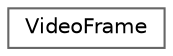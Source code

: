 digraph "类继承关系图"
{
 // LATEX_PDF_SIZE
  bgcolor="transparent";
  edge [fontname=Helvetica,fontsize=10,labelfontname=Helvetica,labelfontsize=10];
  node [fontname=Helvetica,fontsize=10,shape=box,height=0.2,width=0.4];
  rankdir="LR";
  Node0 [id="Node000000",label="VideoFrame",height=0.2,width=0.4,color="grey40", fillcolor="white", style="filled",URL="$class_video_frame.html",tooltip="管理视频帧的类"];
}
